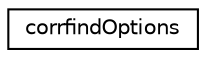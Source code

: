 digraph "Graphical Class Hierarchy"
{
  edge [fontname="Helvetica",fontsize="10",labelfontname="Helvetica",labelfontsize="10"];
  node [fontname="Helvetica",fontsize="10",shape=record];
  rankdir="LR";
  Node1 [label="corrfindOptions",height=0.2,width=0.4,color="black", fillcolor="white", style="filled",URL="$structcorrfindOptions.html"];
}
